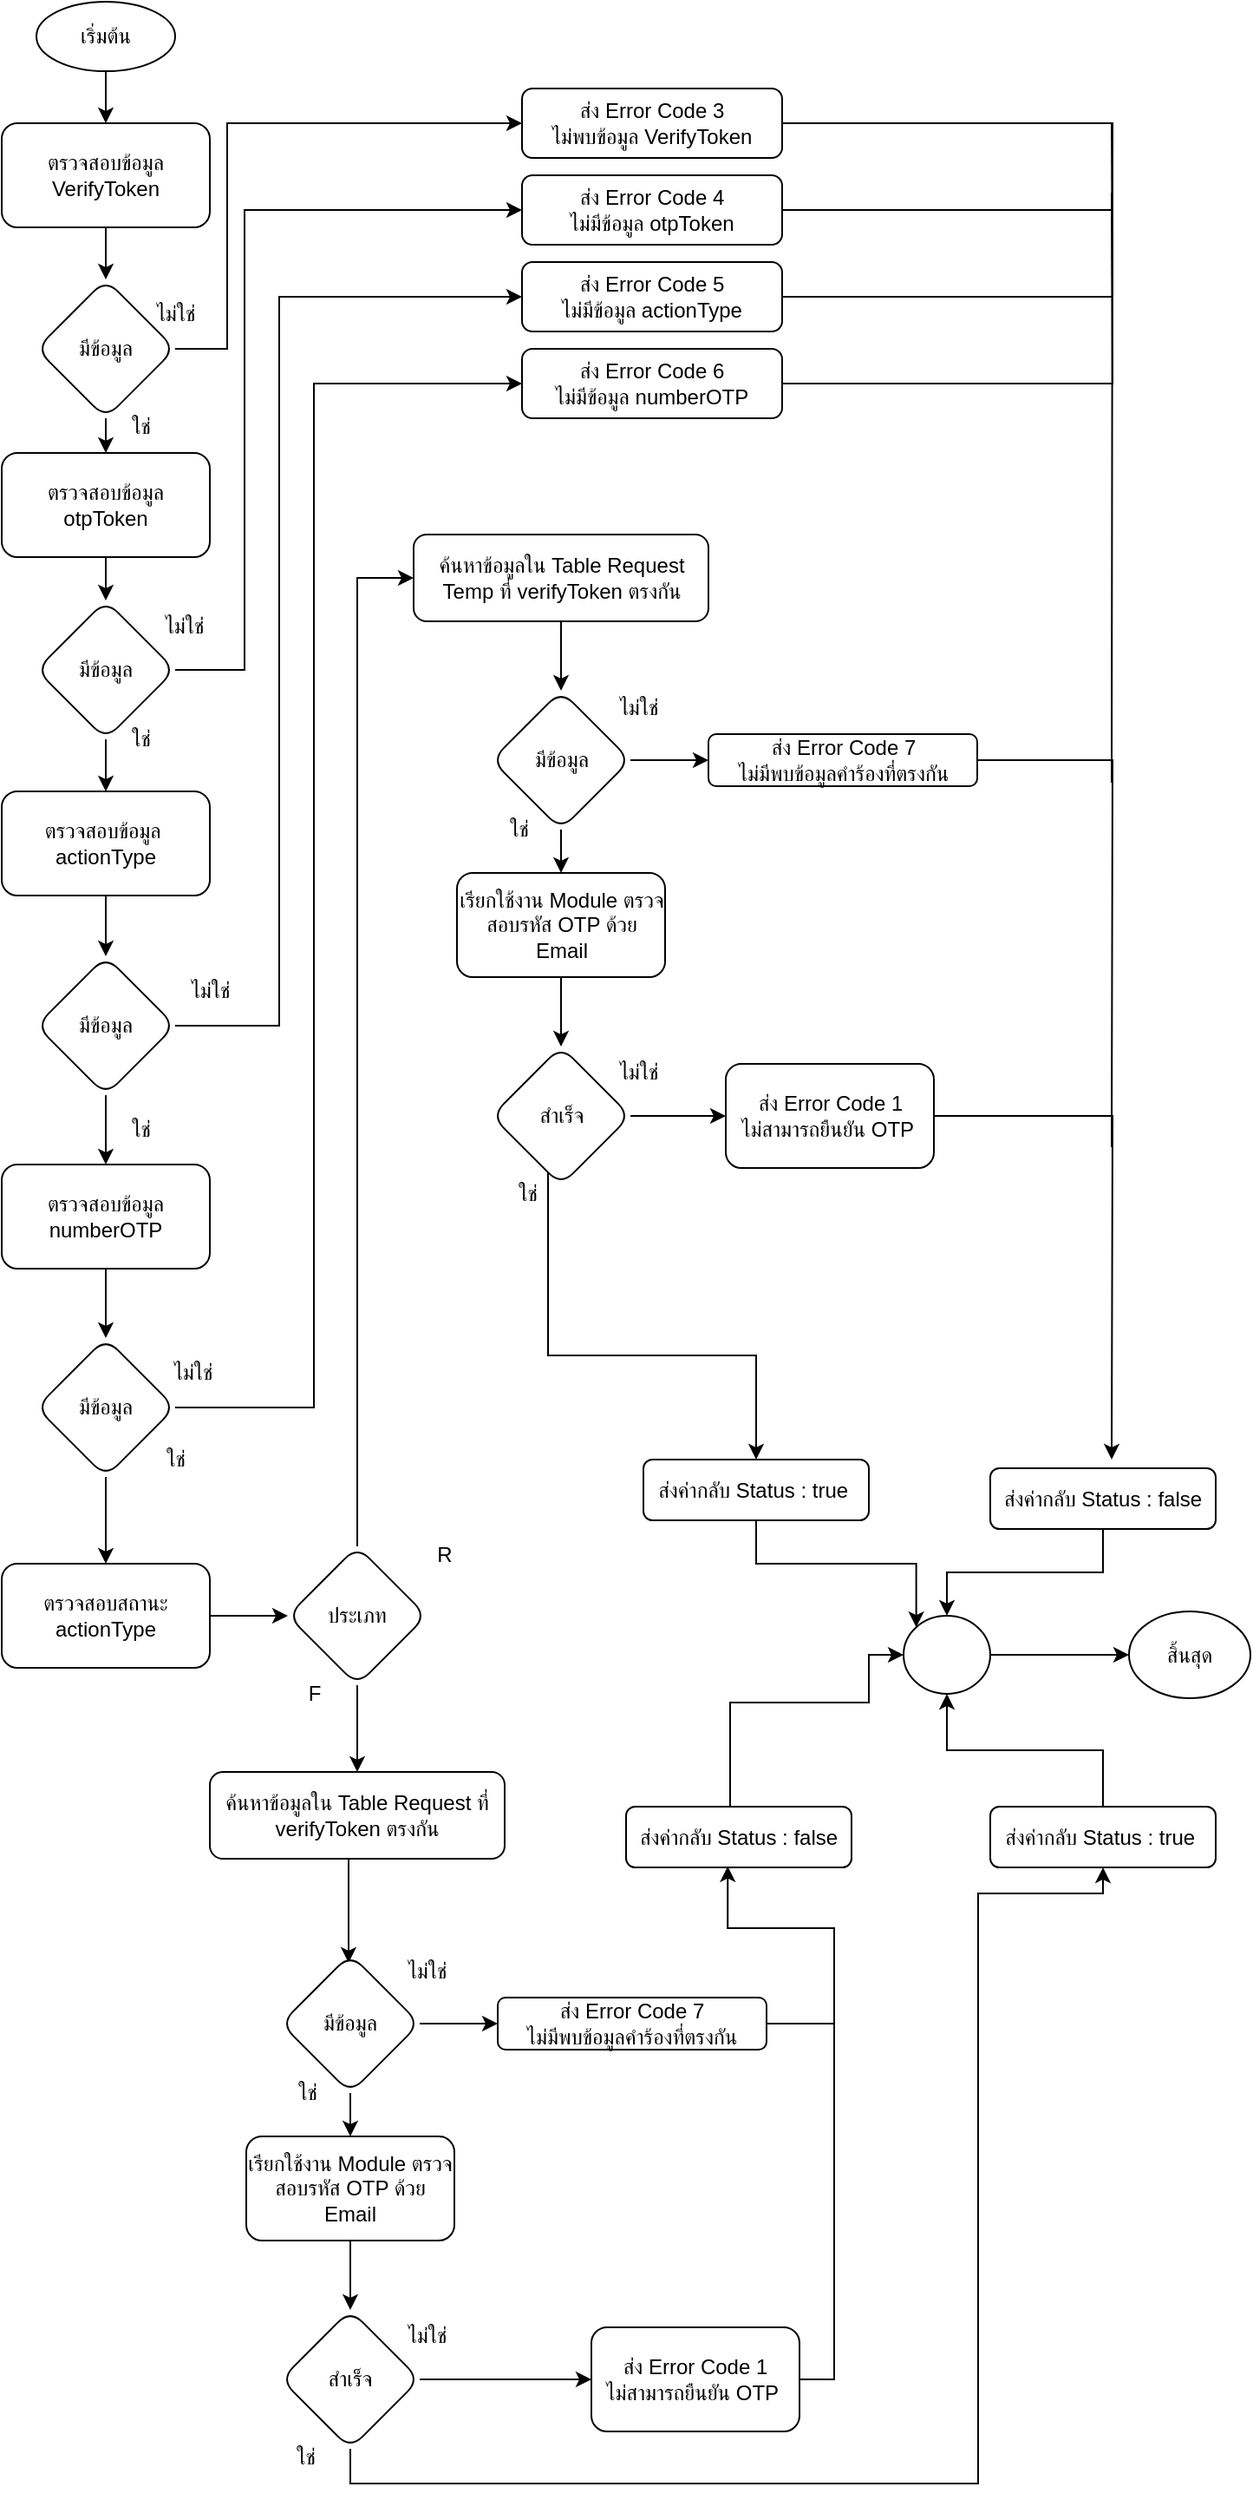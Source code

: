 <mxfile version="20.2.7" type="github">
  <diagram id="7Yb7BEJE34QK27D92SjT" name="หน้า-1">
    <mxGraphModel dx="1358" dy="702" grid="1" gridSize="10" guides="1" tooltips="1" connect="1" arrows="1" fold="1" page="1" pageScale="1" pageWidth="827" pageHeight="1169" math="0" shadow="0">
      <root>
        <mxCell id="0" />
        <mxCell id="1" parent="0" />
        <mxCell id="kBUYY3JicaQnuEg0k6UB-94" value="เริ่มต้น" style="ellipse;whiteSpace=wrap;html=1;" vertex="1" parent="1">
          <mxGeometry x="110" y="90" width="80" height="40" as="geometry" />
        </mxCell>
        <mxCell id="kBUYY3JicaQnuEg0k6UB-95" value="ตรวจสอบข้อมูล VerifyToken" style="rounded=1;whiteSpace=wrap;html=1;" vertex="1" parent="1">
          <mxGeometry x="90" y="160" width="120" height="60" as="geometry" />
        </mxCell>
        <mxCell id="kBUYY3JicaQnuEg0k6UB-96" value="" style="edgeStyle=orthogonalEdgeStyle;rounded=0;orthogonalLoop=1;jettySize=auto;html=1;" edge="1" parent="1" source="kBUYY3JicaQnuEg0k6UB-94" target="kBUYY3JicaQnuEg0k6UB-95">
          <mxGeometry relative="1" as="geometry" />
        </mxCell>
        <mxCell id="kBUYY3JicaQnuEg0k6UB-97" style="edgeStyle=orthogonalEdgeStyle;rounded=0;orthogonalLoop=1;jettySize=auto;html=1;entryX=0;entryY=0.5;entryDx=0;entryDy=0;" edge="1" parent="1" source="kBUYY3JicaQnuEg0k6UB-98" target="kBUYY3JicaQnuEg0k6UB-109">
          <mxGeometry relative="1" as="geometry">
            <mxPoint x="250" y="290.0" as="targetPoint" />
            <Array as="points">
              <mxPoint x="220" y="290" />
              <mxPoint x="220" y="160" />
            </Array>
          </mxGeometry>
        </mxCell>
        <mxCell id="kBUYY3JicaQnuEg0k6UB-98" value="มีข้อมูล" style="rhombus;whiteSpace=wrap;html=1;rounded=1;" vertex="1" parent="1">
          <mxGeometry x="110" y="250" width="80" height="80" as="geometry" />
        </mxCell>
        <mxCell id="kBUYY3JicaQnuEg0k6UB-99" value="" style="edgeStyle=orthogonalEdgeStyle;rounded=0;orthogonalLoop=1;jettySize=auto;html=1;" edge="1" parent="1" source="kBUYY3JicaQnuEg0k6UB-95" target="kBUYY3JicaQnuEg0k6UB-98">
          <mxGeometry relative="1" as="geometry" />
        </mxCell>
        <mxCell id="kBUYY3JicaQnuEg0k6UB-100" value="" style="edgeStyle=orthogonalEdgeStyle;rounded=0;orthogonalLoop=1;jettySize=auto;html=1;" edge="1" parent="1" source="kBUYY3JicaQnuEg0k6UB-98">
          <mxGeometry relative="1" as="geometry">
            <mxPoint x="150" y="350" as="targetPoint" />
          </mxGeometry>
        </mxCell>
        <mxCell id="kBUYY3JicaQnuEg0k6UB-101" value="ใช่" style="text;html=1;align=center;verticalAlign=middle;resizable=0;points=[];autosize=1;strokeColor=none;fillColor=none;" vertex="1" parent="1">
          <mxGeometry x="150" y="320" width="40" height="30" as="geometry" />
        </mxCell>
        <mxCell id="kBUYY3JicaQnuEg0k6UB-102" value="ตรวจสอบข้อมูล otpToken" style="whiteSpace=wrap;html=1;rounded=1;" vertex="1" parent="1">
          <mxGeometry x="90" y="350" width="120" height="60" as="geometry" />
        </mxCell>
        <mxCell id="kBUYY3JicaQnuEg0k6UB-103" style="edgeStyle=orthogonalEdgeStyle;rounded=0;orthogonalLoop=1;jettySize=auto;html=1;entryX=0;entryY=0.5;entryDx=0;entryDy=0;" edge="1" parent="1" source="kBUYY3JicaQnuEg0k6UB-105" target="kBUYY3JicaQnuEg0k6UB-111">
          <mxGeometry relative="1" as="geometry">
            <Array as="points">
              <mxPoint x="230" y="475" />
              <mxPoint x="230" y="210" />
            </Array>
          </mxGeometry>
        </mxCell>
        <mxCell id="kBUYY3JicaQnuEg0k6UB-104" value="" style="edgeStyle=orthogonalEdgeStyle;rounded=0;orthogonalLoop=1;jettySize=auto;html=1;" edge="1" parent="1" source="kBUYY3JicaQnuEg0k6UB-105" target="kBUYY3JicaQnuEg0k6UB-115">
          <mxGeometry relative="1" as="geometry" />
        </mxCell>
        <mxCell id="kBUYY3JicaQnuEg0k6UB-105" value="มีข้อมูล" style="rhombus;whiteSpace=wrap;html=1;rounded=1;" vertex="1" parent="1">
          <mxGeometry x="110" y="435" width="80" height="80" as="geometry" />
        </mxCell>
        <mxCell id="kBUYY3JicaQnuEg0k6UB-106" value="" style="edgeStyle=orthogonalEdgeStyle;rounded=0;orthogonalLoop=1;jettySize=auto;html=1;" edge="1" parent="1" source="kBUYY3JicaQnuEg0k6UB-102" target="kBUYY3JicaQnuEg0k6UB-105">
          <mxGeometry relative="1" as="geometry" />
        </mxCell>
        <mxCell id="kBUYY3JicaQnuEg0k6UB-107" value="ไม่ใช่" style="text;html=1;align=center;verticalAlign=middle;resizable=0;points=[];autosize=1;strokeColor=none;fillColor=none;" vertex="1" parent="1">
          <mxGeometry x="165" y="255" width="50" height="30" as="geometry" />
        </mxCell>
        <mxCell id="kBUYY3JicaQnuEg0k6UB-108" style="edgeStyle=orthogonalEdgeStyle;rounded=0;orthogonalLoop=1;jettySize=auto;html=1;endArrow=none;endFill=0;" edge="1" parent="1" source="kBUYY3JicaQnuEg0k6UB-109">
          <mxGeometry relative="1" as="geometry">
            <mxPoint x="730" y="540" as="targetPoint" />
          </mxGeometry>
        </mxCell>
        <mxCell id="kBUYY3JicaQnuEg0k6UB-109" value="ส่ง Error Code 3&lt;br&gt;ไม่พบข้อมูล&amp;nbsp;VerifyToken" style="rounded=1;whiteSpace=wrap;html=1;" vertex="1" parent="1">
          <mxGeometry x="390" y="140" width="150" height="40" as="geometry" />
        </mxCell>
        <mxCell id="kBUYY3JicaQnuEg0k6UB-110" style="edgeStyle=orthogonalEdgeStyle;rounded=0;orthogonalLoop=1;jettySize=auto;html=1;endArrow=none;endFill=0;" edge="1" parent="1" source="kBUYY3JicaQnuEg0k6UB-111">
          <mxGeometry relative="1" as="geometry">
            <mxPoint x="730" y="210" as="targetPoint" />
          </mxGeometry>
        </mxCell>
        <mxCell id="kBUYY3JicaQnuEg0k6UB-111" value="ส่ง Error Code 4&lt;br&gt;ไม่มีข้อมูล otpToken" style="rounded=1;whiteSpace=wrap;html=1;" vertex="1" parent="1">
          <mxGeometry x="390" y="190" width="150" height="40" as="geometry" />
        </mxCell>
        <mxCell id="kBUYY3JicaQnuEg0k6UB-112" value="ไม่ใช่" style="text;html=1;align=center;verticalAlign=middle;resizable=0;points=[];autosize=1;strokeColor=none;fillColor=none;" vertex="1" parent="1">
          <mxGeometry x="170" y="435" width="50" height="30" as="geometry" />
        </mxCell>
        <mxCell id="kBUYY3JicaQnuEg0k6UB-113" value="ใช่" style="text;html=1;align=center;verticalAlign=middle;resizable=0;points=[];autosize=1;strokeColor=none;fillColor=none;" vertex="1" parent="1">
          <mxGeometry x="150" y="500" width="40" height="30" as="geometry" />
        </mxCell>
        <mxCell id="kBUYY3JicaQnuEg0k6UB-114" value="" style="edgeStyle=orthogonalEdgeStyle;rounded=0;orthogonalLoop=1;jettySize=auto;html=1;" edge="1" parent="1" source="kBUYY3JicaQnuEg0k6UB-115" target="kBUYY3JicaQnuEg0k6UB-118">
          <mxGeometry relative="1" as="geometry" />
        </mxCell>
        <mxCell id="kBUYY3JicaQnuEg0k6UB-115" value="ตรวจสอบข้อมูล&amp;nbsp;&lt;br&gt;actionType" style="whiteSpace=wrap;html=1;rounded=1;" vertex="1" parent="1">
          <mxGeometry x="90" y="545" width="120" height="60" as="geometry" />
        </mxCell>
        <mxCell id="kBUYY3JicaQnuEg0k6UB-116" style="edgeStyle=orthogonalEdgeStyle;rounded=0;orthogonalLoop=1;jettySize=auto;html=1;entryX=0.5;entryY=0;entryDx=0;entryDy=0;" edge="1" parent="1" source="kBUYY3JicaQnuEg0k6UB-118" target="kBUYY3JicaQnuEg0k6UB-131">
          <mxGeometry relative="1" as="geometry">
            <mxPoint x="150" y="770" as="targetPoint" />
          </mxGeometry>
        </mxCell>
        <mxCell id="kBUYY3JicaQnuEg0k6UB-117" style="edgeStyle=orthogonalEdgeStyle;rounded=0;orthogonalLoop=1;jettySize=auto;html=1;entryX=0;entryY=0.5;entryDx=0;entryDy=0;" edge="1" parent="1" source="kBUYY3JicaQnuEg0k6UB-118" target="kBUYY3JicaQnuEg0k6UB-120">
          <mxGeometry relative="1" as="geometry">
            <mxPoint x="250" y="300" as="targetPoint" />
            <Array as="points">
              <mxPoint x="250" y="680" />
              <mxPoint x="250" y="260" />
            </Array>
          </mxGeometry>
        </mxCell>
        <mxCell id="kBUYY3JicaQnuEg0k6UB-118" value="มีข้อมูล" style="rhombus;whiteSpace=wrap;html=1;rounded=1;" vertex="1" parent="1">
          <mxGeometry x="110" y="640" width="80" height="80" as="geometry" />
        </mxCell>
        <mxCell id="kBUYY3JicaQnuEg0k6UB-119" style="edgeStyle=orthogonalEdgeStyle;rounded=0;orthogonalLoop=1;jettySize=auto;html=1;endArrow=none;endFill=0;" edge="1" parent="1" source="kBUYY3JicaQnuEg0k6UB-120">
          <mxGeometry relative="1" as="geometry">
            <mxPoint x="730" y="160" as="targetPoint" />
          </mxGeometry>
        </mxCell>
        <mxCell id="kBUYY3JicaQnuEg0k6UB-120" value="ส่ง Error Code 5&lt;br&gt;ไม่มีข้อมูล actionType" style="rounded=1;whiteSpace=wrap;html=1;" vertex="1" parent="1">
          <mxGeometry x="390" y="240" width="150" height="40" as="geometry" />
        </mxCell>
        <mxCell id="kBUYY3JicaQnuEg0k6UB-121" value="ไม่ใช่" style="text;html=1;align=center;verticalAlign=middle;resizable=0;points=[];autosize=1;strokeColor=none;fillColor=none;" vertex="1" parent="1">
          <mxGeometry x="185" y="645" width="50" height="30" as="geometry" />
        </mxCell>
        <mxCell id="kBUYY3JicaQnuEg0k6UB-122" value="ใช่" style="text;html=1;align=center;verticalAlign=middle;resizable=0;points=[];autosize=1;strokeColor=none;fillColor=none;" vertex="1" parent="1">
          <mxGeometry x="150" y="725" width="40" height="30" as="geometry" />
        </mxCell>
        <mxCell id="kBUYY3JicaQnuEg0k6UB-123" value="" style="edgeStyle=orthogonalEdgeStyle;rounded=0;orthogonalLoop=1;jettySize=auto;html=1;" edge="1" parent="1" source="kBUYY3JicaQnuEg0k6UB-124" target="kBUYY3JicaQnuEg0k6UB-127">
          <mxGeometry relative="1" as="geometry" />
        </mxCell>
        <mxCell id="kBUYY3JicaQnuEg0k6UB-124" value="ตรวจสอบสถานะ&lt;br&gt;actionType" style="rounded=1;whiteSpace=wrap;html=1;" vertex="1" parent="1">
          <mxGeometry x="90" y="990" width="120" height="60" as="geometry" />
        </mxCell>
        <mxCell id="kBUYY3JicaQnuEg0k6UB-125" value="" style="edgeStyle=orthogonalEdgeStyle;rounded=0;orthogonalLoop=1;jettySize=auto;html=1;" edge="1" parent="1" source="kBUYY3JicaQnuEg0k6UB-127" target="kBUYY3JicaQnuEg0k6UB-141">
          <mxGeometry relative="1" as="geometry" />
        </mxCell>
        <mxCell id="kBUYY3JicaQnuEg0k6UB-126" style="edgeStyle=orthogonalEdgeStyle;rounded=0;orthogonalLoop=1;jettySize=auto;html=1;entryX=0;entryY=0.5;entryDx=0;entryDy=0;" edge="1" parent="1" source="kBUYY3JicaQnuEg0k6UB-127" target="kBUYY3JicaQnuEg0k6UB-165">
          <mxGeometry relative="1" as="geometry" />
        </mxCell>
        <mxCell id="kBUYY3JicaQnuEg0k6UB-127" value="ประเภท" style="rhombus;whiteSpace=wrap;html=1;rounded=1;" vertex="1" parent="1">
          <mxGeometry x="255" y="980" width="80" height="80" as="geometry" />
        </mxCell>
        <mxCell id="kBUYY3JicaQnuEg0k6UB-128" value="F" style="text;html=1;align=center;verticalAlign=middle;resizable=0;points=[];autosize=1;strokeColor=none;fillColor=none;" vertex="1" parent="1">
          <mxGeometry x="255" y="1050" width="30" height="30" as="geometry" />
        </mxCell>
        <mxCell id="kBUYY3JicaQnuEg0k6UB-129" value="R" style="text;html=1;align=center;verticalAlign=middle;resizable=0;points=[];autosize=1;strokeColor=none;fillColor=none;" vertex="1" parent="1">
          <mxGeometry x="330" y="970" width="30" height="30" as="geometry" />
        </mxCell>
        <mxCell id="kBUYY3JicaQnuEg0k6UB-130" value="" style="edgeStyle=orthogonalEdgeStyle;rounded=0;orthogonalLoop=1;jettySize=auto;html=1;" edge="1" parent="1" source="kBUYY3JicaQnuEg0k6UB-131" target="kBUYY3JicaQnuEg0k6UB-134">
          <mxGeometry relative="1" as="geometry" />
        </mxCell>
        <mxCell id="kBUYY3JicaQnuEg0k6UB-131" value="ตรวจสอบข้อมูล numberOTP" style="rounded=1;whiteSpace=wrap;html=1;" vertex="1" parent="1">
          <mxGeometry x="90" y="760" width="120" height="60" as="geometry" />
        </mxCell>
        <mxCell id="kBUYY3JicaQnuEg0k6UB-132" style="edgeStyle=orthogonalEdgeStyle;rounded=0;orthogonalLoop=1;jettySize=auto;html=1;entryX=0;entryY=0.5;entryDx=0;entryDy=0;" edge="1" parent="1" source="kBUYY3JicaQnuEg0k6UB-134" target="kBUYY3JicaQnuEg0k6UB-136">
          <mxGeometry relative="1" as="geometry">
            <mxPoint x="260" y="230" as="targetPoint" />
            <Array as="points">
              <mxPoint x="270" y="900" />
              <mxPoint x="270" y="310" />
            </Array>
          </mxGeometry>
        </mxCell>
        <mxCell id="kBUYY3JicaQnuEg0k6UB-133" value="" style="edgeStyle=orthogonalEdgeStyle;rounded=0;orthogonalLoop=1;jettySize=auto;html=1;" edge="1" parent="1" source="kBUYY3JicaQnuEg0k6UB-134" target="kBUYY3JicaQnuEg0k6UB-124">
          <mxGeometry relative="1" as="geometry" />
        </mxCell>
        <mxCell id="kBUYY3JicaQnuEg0k6UB-134" value="มีข้อมูล" style="rhombus;whiteSpace=wrap;html=1;rounded=1;" vertex="1" parent="1">
          <mxGeometry x="110" y="860" width="80" height="80" as="geometry" />
        </mxCell>
        <mxCell id="kBUYY3JicaQnuEg0k6UB-135" style="edgeStyle=orthogonalEdgeStyle;rounded=0;orthogonalLoop=1;jettySize=auto;html=1;endArrow=none;endFill=0;" edge="1" parent="1" source="kBUYY3JicaQnuEg0k6UB-136">
          <mxGeometry relative="1" as="geometry">
            <mxPoint x="730" y="200" as="targetPoint" />
          </mxGeometry>
        </mxCell>
        <mxCell id="kBUYY3JicaQnuEg0k6UB-136" value="ส่ง Error Code 6&lt;br&gt;ไม่มีข้อมูล numberOTP" style="rounded=1;whiteSpace=wrap;html=1;" vertex="1" parent="1">
          <mxGeometry x="390" y="290" width="150" height="40" as="geometry" />
        </mxCell>
        <mxCell id="kBUYY3JicaQnuEg0k6UB-137" value="ไม่ใช่" style="text;html=1;align=center;verticalAlign=middle;resizable=0;points=[];autosize=1;strokeColor=none;fillColor=none;" vertex="1" parent="1">
          <mxGeometry x="175" y="865" width="50" height="30" as="geometry" />
        </mxCell>
        <mxCell id="kBUYY3JicaQnuEg0k6UB-138" value="ใช่" style="text;html=1;align=center;verticalAlign=middle;resizable=0;points=[];autosize=1;strokeColor=none;fillColor=none;" vertex="1" parent="1">
          <mxGeometry x="170" y="915" width="40" height="30" as="geometry" />
        </mxCell>
        <mxCell id="kBUYY3JicaQnuEg0k6UB-139" value="" style="edgeStyle=orthogonalEdgeStyle;rounded=0;orthogonalLoop=1;jettySize=auto;html=1;entryX=0.5;entryY=0;entryDx=0;entryDy=0;" edge="1" parent="1" source="kBUYY3JicaQnuEg0k6UB-171" target="kBUYY3JicaQnuEg0k6UB-181">
          <mxGeometry relative="1" as="geometry">
            <mxPoint x="405" y="665" as="targetPoint" />
            <Array as="points">
              <mxPoint x="405" y="870" />
              <mxPoint x="525" y="870" />
            </Array>
          </mxGeometry>
        </mxCell>
        <mxCell id="kBUYY3JicaQnuEg0k6UB-140" value="" style="edgeStyle=orthogonalEdgeStyle;rounded=0;orthogonalLoop=1;jettySize=auto;html=1;" edge="1" parent="1" source="kBUYY3JicaQnuEg0k6UB-141">
          <mxGeometry relative="1" as="geometry">
            <mxPoint x="290" y="1220" as="targetPoint" />
            <Array as="points">
              <mxPoint x="290" y="1180" />
              <mxPoint x="290" y="1180" />
            </Array>
          </mxGeometry>
        </mxCell>
        <mxCell id="kBUYY3JicaQnuEg0k6UB-141" value="ค้นหาข้อมูลใน Table Request ที่ verifyToken ตรงกัน" style="rounded=1;whiteSpace=wrap;html=1;" vertex="1" parent="1">
          <mxGeometry x="210" y="1110" width="170" height="50" as="geometry" />
        </mxCell>
        <mxCell id="kBUYY3JicaQnuEg0k6UB-142" style="edgeStyle=orthogonalEdgeStyle;rounded=0;orthogonalLoop=1;jettySize=auto;html=1;endArrow=none;endFill=0;" edge="1" parent="1" source="kBUYY3JicaQnuEg0k6UB-178">
          <mxGeometry relative="1" as="geometry">
            <mxPoint x="730" y="750" as="targetPoint" />
          </mxGeometry>
        </mxCell>
        <mxCell id="kBUYY3JicaQnuEg0k6UB-143" style="edgeStyle=orthogonalEdgeStyle;rounded=0;orthogonalLoop=1;jettySize=auto;html=1;entryX=0;entryY=0.5;entryDx=0;entryDy=0;" edge="1" parent="1" source="kBUYY3JicaQnuEg0k6UB-144" target="kBUYY3JicaQnuEg0k6UB-161">
          <mxGeometry relative="1" as="geometry" />
        </mxCell>
        <mxCell id="kBUYY3JicaQnuEg0k6UB-144" value="" style="ellipse;whiteSpace=wrap;html=1;" vertex="1" parent="1">
          <mxGeometry x="610" y="1020" width="50" height="45" as="geometry" />
        </mxCell>
        <mxCell id="kBUYY3JicaQnuEg0k6UB-145" value="มีข้อมูล" style="rhombus;whiteSpace=wrap;html=1;rounded=1;" vertex="1" parent="1">
          <mxGeometry x="251" y="1215" width="80" height="80" as="geometry" />
        </mxCell>
        <mxCell id="kBUYY3JicaQnuEg0k6UB-146" value="ไม่ใช่" style="text;html=1;align=center;verticalAlign=middle;resizable=0;points=[];autosize=1;strokeColor=none;fillColor=none;" vertex="1" parent="1">
          <mxGeometry x="310" y="1420" width="50" height="30" as="geometry" />
        </mxCell>
        <mxCell id="kBUYY3JicaQnuEg0k6UB-147" value="เรียกใช้งาน Module ตรวจสอบรหัส OTP ด้วย Email" style="whiteSpace=wrap;html=1;rounded=1;" vertex="1" parent="1">
          <mxGeometry x="231" y="1320" width="120" height="60" as="geometry" />
        </mxCell>
        <mxCell id="kBUYY3JicaQnuEg0k6UB-148" value="" style="edgeStyle=orthogonalEdgeStyle;rounded=0;orthogonalLoop=1;jettySize=auto;html=1;" edge="1" parent="1" source="kBUYY3JicaQnuEg0k6UB-145" target="kBUYY3JicaQnuEg0k6UB-147">
          <mxGeometry relative="1" as="geometry" />
        </mxCell>
        <mxCell id="kBUYY3JicaQnuEg0k6UB-149" style="edgeStyle=orthogonalEdgeStyle;rounded=0;orthogonalLoop=1;jettySize=auto;html=1;entryX=0.5;entryY=1;entryDx=0;entryDy=0;" edge="1" parent="1" source="kBUYY3JicaQnuEg0k6UB-150" target="kBUYY3JicaQnuEg0k6UB-163">
          <mxGeometry relative="1" as="geometry">
            <mxPoint x="653" y="1170" as="targetPoint" />
            <Array as="points">
              <mxPoint x="291" y="1520" />
              <mxPoint x="653" y="1520" />
              <mxPoint x="653" y="1180" />
              <mxPoint x="725" y="1180" />
            </Array>
          </mxGeometry>
        </mxCell>
        <mxCell id="kBUYY3JicaQnuEg0k6UB-150" value="สำเร็จ" style="rhombus;whiteSpace=wrap;html=1;rounded=1;" vertex="1" parent="1">
          <mxGeometry x="251" y="1420" width="80" height="80" as="geometry" />
        </mxCell>
        <mxCell id="kBUYY3JicaQnuEg0k6UB-151" value="" style="edgeStyle=orthogonalEdgeStyle;rounded=0;orthogonalLoop=1;jettySize=auto;html=1;" edge="1" parent="1" source="kBUYY3JicaQnuEg0k6UB-147" target="kBUYY3JicaQnuEg0k6UB-150">
          <mxGeometry relative="1" as="geometry" />
        </mxCell>
        <mxCell id="kBUYY3JicaQnuEg0k6UB-152" style="edgeStyle=orthogonalEdgeStyle;rounded=0;orthogonalLoop=1;jettySize=auto;html=1;endArrow=classic;endFill=1;entryX=0.451;entryY=0.981;entryDx=0;entryDy=0;entryPerimeter=0;" edge="1" parent="1" source="kBUYY3JicaQnuEg0k6UB-153" target="kBUYY3JicaQnuEg0k6UB-186">
          <mxGeometry relative="1" as="geometry">
            <mxPoint x="510" y="1200" as="targetPoint" />
            <Array as="points">
              <mxPoint x="570" y="1460" />
              <mxPoint x="570" y="1200" />
              <mxPoint x="509" y="1200" />
            </Array>
          </mxGeometry>
        </mxCell>
        <mxCell id="kBUYY3JicaQnuEg0k6UB-153" value="ส่ง Error Code 1&lt;br&gt;ไม่สามารถยืนยัน OTP&amp;nbsp;" style="whiteSpace=wrap;html=1;rounded=1;" vertex="1" parent="1">
          <mxGeometry x="430" y="1430" width="120" height="60" as="geometry" />
        </mxCell>
        <mxCell id="kBUYY3JicaQnuEg0k6UB-154" value="" style="edgeStyle=orthogonalEdgeStyle;rounded=0;orthogonalLoop=1;jettySize=auto;html=1;" edge="1" parent="1" source="kBUYY3JicaQnuEg0k6UB-150" target="kBUYY3JicaQnuEg0k6UB-153">
          <mxGeometry relative="1" as="geometry" />
        </mxCell>
        <mxCell id="kBUYY3JicaQnuEg0k6UB-155" value="ไม่ใช่" style="text;html=1;align=center;verticalAlign=middle;resizable=0;points=[];autosize=1;strokeColor=none;fillColor=none;" vertex="1" parent="1">
          <mxGeometry x="310" y="1210" width="50" height="30" as="geometry" />
        </mxCell>
        <mxCell id="kBUYY3JicaQnuEg0k6UB-156" value="ใช่" style="text;html=1;align=center;verticalAlign=middle;resizable=0;points=[];autosize=1;strokeColor=none;fillColor=none;" vertex="1" parent="1">
          <mxGeometry x="246" y="1280" width="40" height="30" as="geometry" />
        </mxCell>
        <mxCell id="kBUYY3JicaQnuEg0k6UB-157" style="edgeStyle=orthogonalEdgeStyle;rounded=0;orthogonalLoop=1;jettySize=auto;html=1;endArrow=none;endFill=0;" edge="1" parent="1" source="kBUYY3JicaQnuEg0k6UB-158">
          <mxGeometry relative="1" as="geometry">
            <mxPoint x="570" y="1255" as="targetPoint" />
          </mxGeometry>
        </mxCell>
        <mxCell id="kBUYY3JicaQnuEg0k6UB-158" value="ส่ง Error Code 7&lt;br&gt;ไม่มีพบข้อมูลคำร้องที่ตรงกัน" style="rounded=1;whiteSpace=wrap;html=1;" vertex="1" parent="1">
          <mxGeometry x="376" y="1240" width="155" height="30" as="geometry" />
        </mxCell>
        <mxCell id="kBUYY3JicaQnuEg0k6UB-159" value="" style="edgeStyle=orthogonalEdgeStyle;rounded=0;orthogonalLoop=1;jettySize=auto;html=1;" edge="1" parent="1" source="kBUYY3JicaQnuEg0k6UB-145" target="kBUYY3JicaQnuEg0k6UB-158">
          <mxGeometry relative="1" as="geometry" />
        </mxCell>
        <mxCell id="kBUYY3JicaQnuEg0k6UB-160" value="ใช่" style="text;html=1;align=center;verticalAlign=middle;resizable=0;points=[];autosize=1;strokeColor=none;fillColor=none;" vertex="1" parent="1">
          <mxGeometry x="245" y="1490" width="40" height="30" as="geometry" />
        </mxCell>
        <mxCell id="kBUYY3JicaQnuEg0k6UB-161" value="สิ้นสุด" style="ellipse;whiteSpace=wrap;html=1;" vertex="1" parent="1">
          <mxGeometry x="740" y="1017.5" width="70" height="50" as="geometry" />
        </mxCell>
        <mxCell id="kBUYY3JicaQnuEg0k6UB-162" style="edgeStyle=orthogonalEdgeStyle;rounded=0;orthogonalLoop=1;jettySize=auto;html=1;entryX=0.5;entryY=1;entryDx=0;entryDy=0;" edge="1" parent="1" source="kBUYY3JicaQnuEg0k6UB-163" target="kBUYY3JicaQnuEg0k6UB-144">
          <mxGeometry relative="1" as="geometry" />
        </mxCell>
        <mxCell id="kBUYY3JicaQnuEg0k6UB-163" value="ส่งค่ากลับ Status : true&amp;nbsp;" style="rounded=1;whiteSpace=wrap;html=1;" vertex="1" parent="1">
          <mxGeometry x="660" y="1130" width="130" height="35" as="geometry" />
        </mxCell>
        <mxCell id="kBUYY3JicaQnuEg0k6UB-164" value="" style="group" vertex="1" connectable="0" parent="1">
          <mxGeometry x="327.5" y="397" width="325" height="395" as="geometry" />
        </mxCell>
        <mxCell id="kBUYY3JicaQnuEg0k6UB-165" value="ค้นหาข้อมูลใน Table Request Temp ที่ verifyToken ตรงกัน" style="rounded=1;whiteSpace=wrap;html=1;" vertex="1" parent="kBUYY3JicaQnuEg0k6UB-164">
          <mxGeometry width="170" height="50" as="geometry" />
        </mxCell>
        <mxCell id="kBUYY3JicaQnuEg0k6UB-166" value="มีข้อมูล" style="rhombus;whiteSpace=wrap;html=1;rounded=1;" vertex="1" parent="kBUYY3JicaQnuEg0k6UB-164">
          <mxGeometry x="45" y="90" width="80" height="80" as="geometry" />
        </mxCell>
        <mxCell id="kBUYY3JicaQnuEg0k6UB-167" value="" style="edgeStyle=orthogonalEdgeStyle;rounded=0;orthogonalLoop=1;jettySize=auto;html=1;" edge="1" parent="kBUYY3JicaQnuEg0k6UB-164" source="kBUYY3JicaQnuEg0k6UB-165" target="kBUYY3JicaQnuEg0k6UB-166">
          <mxGeometry relative="1" as="geometry" />
        </mxCell>
        <mxCell id="kBUYY3JicaQnuEg0k6UB-168" value="ไม่ใช่" style="text;html=1;align=center;verticalAlign=middle;resizable=0;points=[];autosize=1;strokeColor=none;fillColor=none;" vertex="1" parent="kBUYY3JicaQnuEg0k6UB-164">
          <mxGeometry x="104" y="295" width="50" height="30" as="geometry" />
        </mxCell>
        <mxCell id="kBUYY3JicaQnuEg0k6UB-169" value="เรียกใช้งาน Module ตรวจสอบรหัส OTP ด้วย Email" style="whiteSpace=wrap;html=1;rounded=1;" vertex="1" parent="kBUYY3JicaQnuEg0k6UB-164">
          <mxGeometry x="25" y="195" width="120" height="60" as="geometry" />
        </mxCell>
        <mxCell id="kBUYY3JicaQnuEg0k6UB-170" value="" style="edgeStyle=orthogonalEdgeStyle;rounded=0;orthogonalLoop=1;jettySize=auto;html=1;" edge="1" parent="kBUYY3JicaQnuEg0k6UB-164" source="kBUYY3JicaQnuEg0k6UB-166" target="kBUYY3JicaQnuEg0k6UB-169">
          <mxGeometry relative="1" as="geometry" />
        </mxCell>
        <mxCell id="kBUYY3JicaQnuEg0k6UB-171" value="สำเร็จ" style="rhombus;whiteSpace=wrap;html=1;rounded=1;" vertex="1" parent="kBUYY3JicaQnuEg0k6UB-164">
          <mxGeometry x="45" y="295" width="80" height="80" as="geometry" />
        </mxCell>
        <mxCell id="kBUYY3JicaQnuEg0k6UB-172" value="" style="edgeStyle=orthogonalEdgeStyle;rounded=0;orthogonalLoop=1;jettySize=auto;html=1;" edge="1" parent="kBUYY3JicaQnuEg0k6UB-164" source="kBUYY3JicaQnuEg0k6UB-169" target="kBUYY3JicaQnuEg0k6UB-171">
          <mxGeometry relative="1" as="geometry" />
        </mxCell>
        <mxCell id="kBUYY3JicaQnuEg0k6UB-173" value="ใช่" style="text;html=1;align=center;verticalAlign=middle;resizable=0;points=[];autosize=1;strokeColor=none;fillColor=none;" vertex="1" parent="kBUYY3JicaQnuEg0k6UB-164">
          <mxGeometry x="45" y="365" width="40" height="30" as="geometry" />
        </mxCell>
        <mxCell id="kBUYY3JicaQnuEg0k6UB-174" value="ส่ง Error Code 1&lt;br&gt;ไม่สามารถยืนยัน OTP&amp;nbsp;" style="whiteSpace=wrap;html=1;rounded=1;" vertex="1" parent="kBUYY3JicaQnuEg0k6UB-164">
          <mxGeometry x="180" y="305" width="120" height="60" as="geometry" />
        </mxCell>
        <mxCell id="kBUYY3JicaQnuEg0k6UB-175" value="" style="edgeStyle=orthogonalEdgeStyle;rounded=0;orthogonalLoop=1;jettySize=auto;html=1;" edge="1" parent="kBUYY3JicaQnuEg0k6UB-164" source="kBUYY3JicaQnuEg0k6UB-171" target="kBUYY3JicaQnuEg0k6UB-174">
          <mxGeometry relative="1" as="geometry" />
        </mxCell>
        <mxCell id="kBUYY3JicaQnuEg0k6UB-176" value="ไม่ใช่" style="text;html=1;align=center;verticalAlign=middle;resizable=0;points=[];autosize=1;strokeColor=none;fillColor=none;" vertex="1" parent="kBUYY3JicaQnuEg0k6UB-164">
          <mxGeometry x="104" y="85" width="50" height="30" as="geometry" />
        </mxCell>
        <mxCell id="kBUYY3JicaQnuEg0k6UB-177" value="ใช่" style="text;html=1;align=center;verticalAlign=middle;resizable=0;points=[];autosize=1;strokeColor=none;fillColor=none;" vertex="1" parent="kBUYY3JicaQnuEg0k6UB-164">
          <mxGeometry x="40" y="155" width="40" height="30" as="geometry" />
        </mxCell>
        <mxCell id="kBUYY3JicaQnuEg0k6UB-178" value="ส่ง Error Code 7&lt;br&gt;ไม่มีพบข้อมูลคำร้องที่ตรงกัน" style="rounded=1;whiteSpace=wrap;html=1;" vertex="1" parent="kBUYY3JicaQnuEg0k6UB-164">
          <mxGeometry x="170" y="115" width="155" height="30" as="geometry" />
        </mxCell>
        <mxCell id="kBUYY3JicaQnuEg0k6UB-179" value="" style="edgeStyle=orthogonalEdgeStyle;rounded=0;orthogonalLoop=1;jettySize=auto;html=1;" edge="1" parent="kBUYY3JicaQnuEg0k6UB-164" source="kBUYY3JicaQnuEg0k6UB-166" target="kBUYY3JicaQnuEg0k6UB-178">
          <mxGeometry relative="1" as="geometry" />
        </mxCell>
        <mxCell id="kBUYY3JicaQnuEg0k6UB-180" style="edgeStyle=orthogonalEdgeStyle;rounded=0;orthogonalLoop=1;jettySize=auto;html=1;entryX=0;entryY=0;entryDx=0;entryDy=0;endArrow=classic;endFill=1;" edge="1" parent="1" source="kBUYY3JicaQnuEg0k6UB-181" target="kBUYY3JicaQnuEg0k6UB-144">
          <mxGeometry relative="1" as="geometry">
            <Array as="points">
              <mxPoint x="525" y="990" />
              <mxPoint x="617" y="990" />
            </Array>
          </mxGeometry>
        </mxCell>
        <mxCell id="kBUYY3JicaQnuEg0k6UB-181" value="ส่งค่ากลับ Status : true&amp;nbsp;" style="rounded=1;whiteSpace=wrap;html=1;" vertex="1" parent="1">
          <mxGeometry x="460" y="930" width="130" height="35" as="geometry" />
        </mxCell>
        <mxCell id="kBUYY3JicaQnuEg0k6UB-182" style="edgeStyle=orthogonalEdgeStyle;rounded=0;orthogonalLoop=1;jettySize=auto;html=1;endArrow=classic;endFill=1;" edge="1" parent="1" source="kBUYY3JicaQnuEg0k6UB-183" target="kBUYY3JicaQnuEg0k6UB-144">
          <mxGeometry relative="1" as="geometry" />
        </mxCell>
        <mxCell id="kBUYY3JicaQnuEg0k6UB-183" value="ส่งค่ากลับ Status : false" style="rounded=1;whiteSpace=wrap;html=1;" vertex="1" parent="1">
          <mxGeometry x="660" y="935" width="130" height="35" as="geometry" />
        </mxCell>
        <mxCell id="kBUYY3JicaQnuEg0k6UB-184" style="edgeStyle=orthogonalEdgeStyle;rounded=0;orthogonalLoop=1;jettySize=auto;html=1;endArrow=classic;endFill=1;" edge="1" parent="1" source="kBUYY3JicaQnuEg0k6UB-174">
          <mxGeometry relative="1" as="geometry">
            <mxPoint x="730" y="930" as="targetPoint" />
          </mxGeometry>
        </mxCell>
        <mxCell id="kBUYY3JicaQnuEg0k6UB-185" style="edgeStyle=orthogonalEdgeStyle;rounded=0;orthogonalLoop=1;jettySize=auto;html=1;entryX=0;entryY=0.5;entryDx=0;entryDy=0;endArrow=classic;endFill=1;" edge="1" parent="1" source="kBUYY3JicaQnuEg0k6UB-186" target="kBUYY3JicaQnuEg0k6UB-144">
          <mxGeometry relative="1" as="geometry">
            <Array as="points">
              <mxPoint x="510" y="1070" />
              <mxPoint x="590" y="1070" />
              <mxPoint x="590" y="1042" />
            </Array>
          </mxGeometry>
        </mxCell>
        <mxCell id="kBUYY3JicaQnuEg0k6UB-186" value="ส่งค่ากลับ Status : false" style="rounded=1;whiteSpace=wrap;html=1;" vertex="1" parent="1">
          <mxGeometry x="450" y="1130" width="130" height="35" as="geometry" />
        </mxCell>
      </root>
    </mxGraphModel>
  </diagram>
</mxfile>
